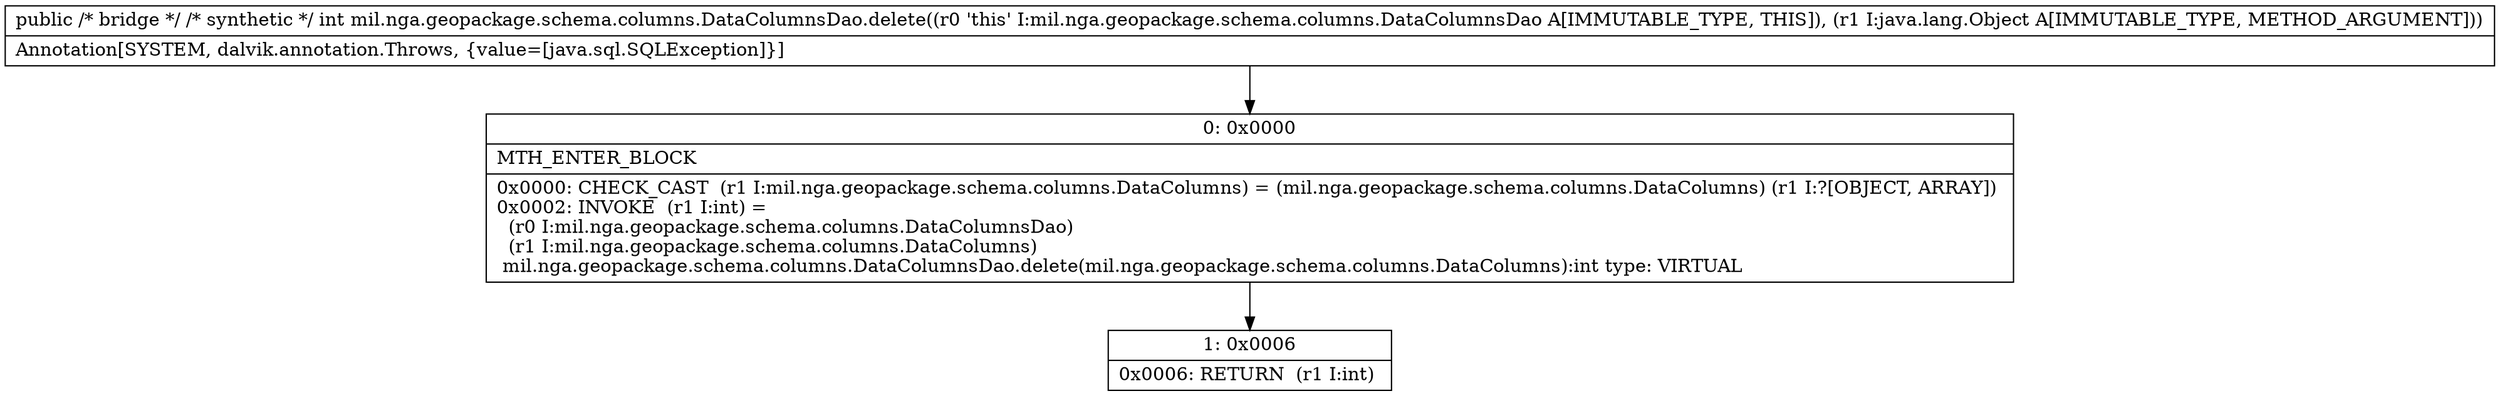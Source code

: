 digraph "CFG formil.nga.geopackage.schema.columns.DataColumnsDao.delete(Ljava\/lang\/Object;)I" {
Node_0 [shape=record,label="{0\:\ 0x0000|MTH_ENTER_BLOCK\l|0x0000: CHECK_CAST  (r1 I:mil.nga.geopackage.schema.columns.DataColumns) = (mil.nga.geopackage.schema.columns.DataColumns) (r1 I:?[OBJECT, ARRAY]) \l0x0002: INVOKE  (r1 I:int) = \l  (r0 I:mil.nga.geopackage.schema.columns.DataColumnsDao)\l  (r1 I:mil.nga.geopackage.schema.columns.DataColumns)\l mil.nga.geopackage.schema.columns.DataColumnsDao.delete(mil.nga.geopackage.schema.columns.DataColumns):int type: VIRTUAL \l}"];
Node_1 [shape=record,label="{1\:\ 0x0006|0x0006: RETURN  (r1 I:int) \l}"];
MethodNode[shape=record,label="{public \/* bridge *\/ \/* synthetic *\/ int mil.nga.geopackage.schema.columns.DataColumnsDao.delete((r0 'this' I:mil.nga.geopackage.schema.columns.DataColumnsDao A[IMMUTABLE_TYPE, THIS]), (r1 I:java.lang.Object A[IMMUTABLE_TYPE, METHOD_ARGUMENT]))  | Annotation[SYSTEM, dalvik.annotation.Throws, \{value=[java.sql.SQLException]\}]\l}"];
MethodNode -> Node_0;
Node_0 -> Node_1;
}

